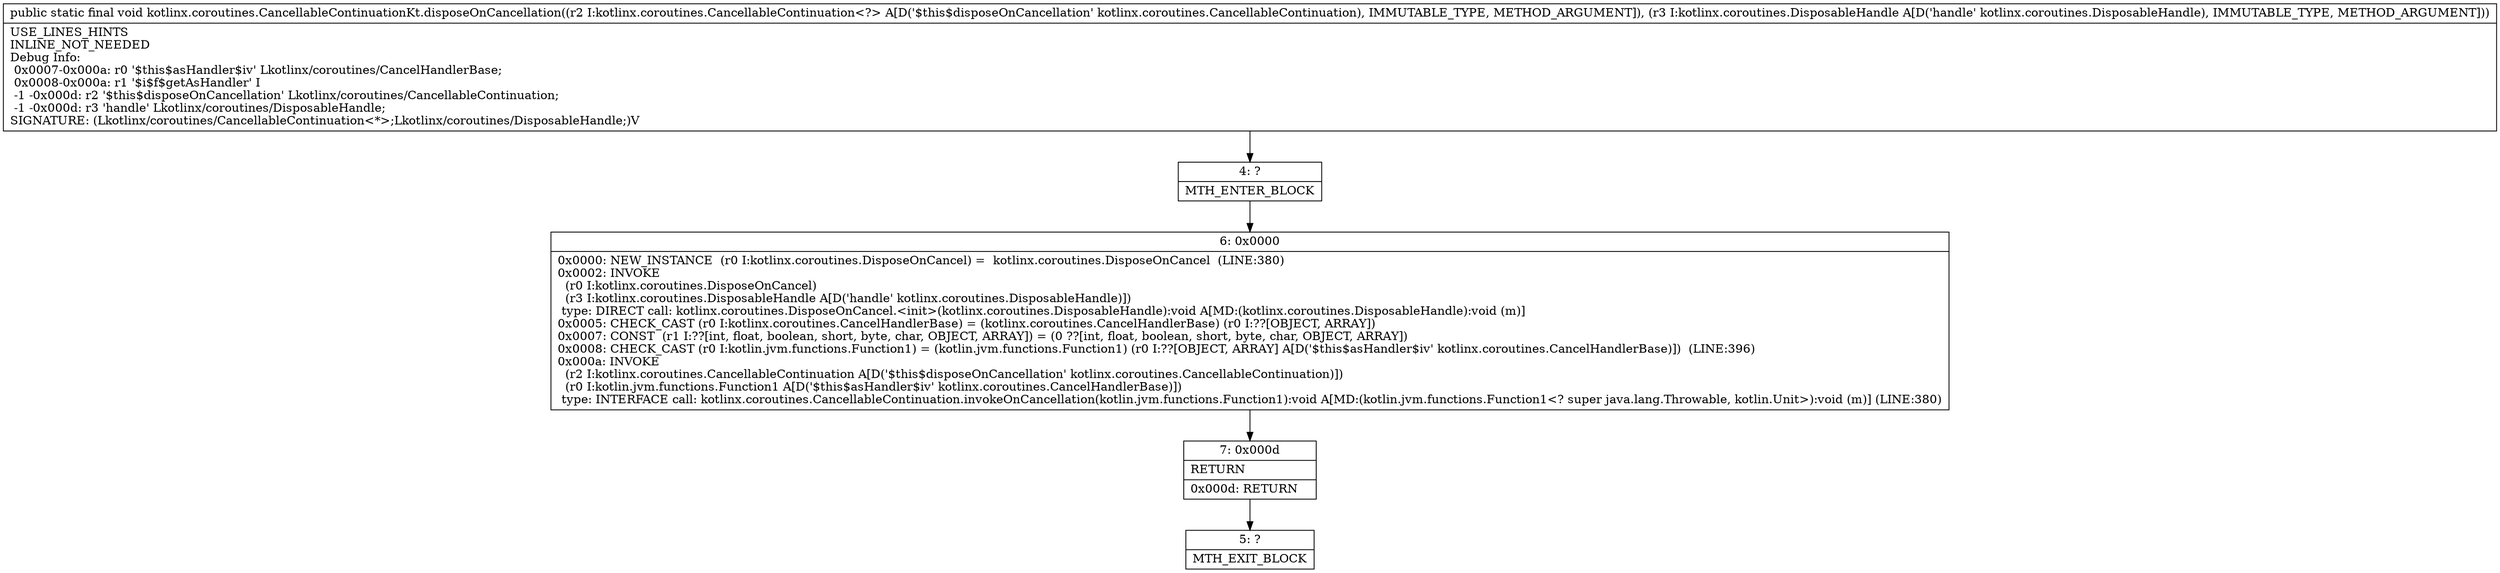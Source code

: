 digraph "CFG forkotlinx.coroutines.CancellableContinuationKt.disposeOnCancellation(Lkotlinx\/coroutines\/CancellableContinuation;Lkotlinx\/coroutines\/DisposableHandle;)V" {
Node_4 [shape=record,label="{4\:\ ?|MTH_ENTER_BLOCK\l}"];
Node_6 [shape=record,label="{6\:\ 0x0000|0x0000: NEW_INSTANCE  (r0 I:kotlinx.coroutines.DisposeOnCancel) =  kotlinx.coroutines.DisposeOnCancel  (LINE:380)\l0x0002: INVOKE  \l  (r0 I:kotlinx.coroutines.DisposeOnCancel)\l  (r3 I:kotlinx.coroutines.DisposableHandle A[D('handle' kotlinx.coroutines.DisposableHandle)])\l type: DIRECT call: kotlinx.coroutines.DisposeOnCancel.\<init\>(kotlinx.coroutines.DisposableHandle):void A[MD:(kotlinx.coroutines.DisposableHandle):void (m)]\l0x0005: CHECK_CAST (r0 I:kotlinx.coroutines.CancelHandlerBase) = (kotlinx.coroutines.CancelHandlerBase) (r0 I:??[OBJECT, ARRAY]) \l0x0007: CONST  (r1 I:??[int, float, boolean, short, byte, char, OBJECT, ARRAY]) = (0 ??[int, float, boolean, short, byte, char, OBJECT, ARRAY]) \l0x0008: CHECK_CAST (r0 I:kotlin.jvm.functions.Function1) = (kotlin.jvm.functions.Function1) (r0 I:??[OBJECT, ARRAY] A[D('$this$asHandler$iv' kotlinx.coroutines.CancelHandlerBase)])  (LINE:396)\l0x000a: INVOKE  \l  (r2 I:kotlinx.coroutines.CancellableContinuation A[D('$this$disposeOnCancellation' kotlinx.coroutines.CancellableContinuation)])\l  (r0 I:kotlin.jvm.functions.Function1 A[D('$this$asHandler$iv' kotlinx.coroutines.CancelHandlerBase)])\l type: INTERFACE call: kotlinx.coroutines.CancellableContinuation.invokeOnCancellation(kotlin.jvm.functions.Function1):void A[MD:(kotlin.jvm.functions.Function1\<? super java.lang.Throwable, kotlin.Unit\>):void (m)] (LINE:380)\l}"];
Node_7 [shape=record,label="{7\:\ 0x000d|RETURN\l|0x000d: RETURN   \l}"];
Node_5 [shape=record,label="{5\:\ ?|MTH_EXIT_BLOCK\l}"];
MethodNode[shape=record,label="{public static final void kotlinx.coroutines.CancellableContinuationKt.disposeOnCancellation((r2 I:kotlinx.coroutines.CancellableContinuation\<?\> A[D('$this$disposeOnCancellation' kotlinx.coroutines.CancellableContinuation), IMMUTABLE_TYPE, METHOD_ARGUMENT]), (r3 I:kotlinx.coroutines.DisposableHandle A[D('handle' kotlinx.coroutines.DisposableHandle), IMMUTABLE_TYPE, METHOD_ARGUMENT]))  | USE_LINES_HINTS\lINLINE_NOT_NEEDED\lDebug Info:\l  0x0007\-0x000a: r0 '$this$asHandler$iv' Lkotlinx\/coroutines\/CancelHandlerBase;\l  0x0008\-0x000a: r1 '$i$f$getAsHandler' I\l  \-1 \-0x000d: r2 '$this$disposeOnCancellation' Lkotlinx\/coroutines\/CancellableContinuation;\l  \-1 \-0x000d: r3 'handle' Lkotlinx\/coroutines\/DisposableHandle;\lSIGNATURE: (Lkotlinx\/coroutines\/CancellableContinuation\<*\>;Lkotlinx\/coroutines\/DisposableHandle;)V\l}"];
MethodNode -> Node_4;Node_4 -> Node_6;
Node_6 -> Node_7;
Node_7 -> Node_5;
}

